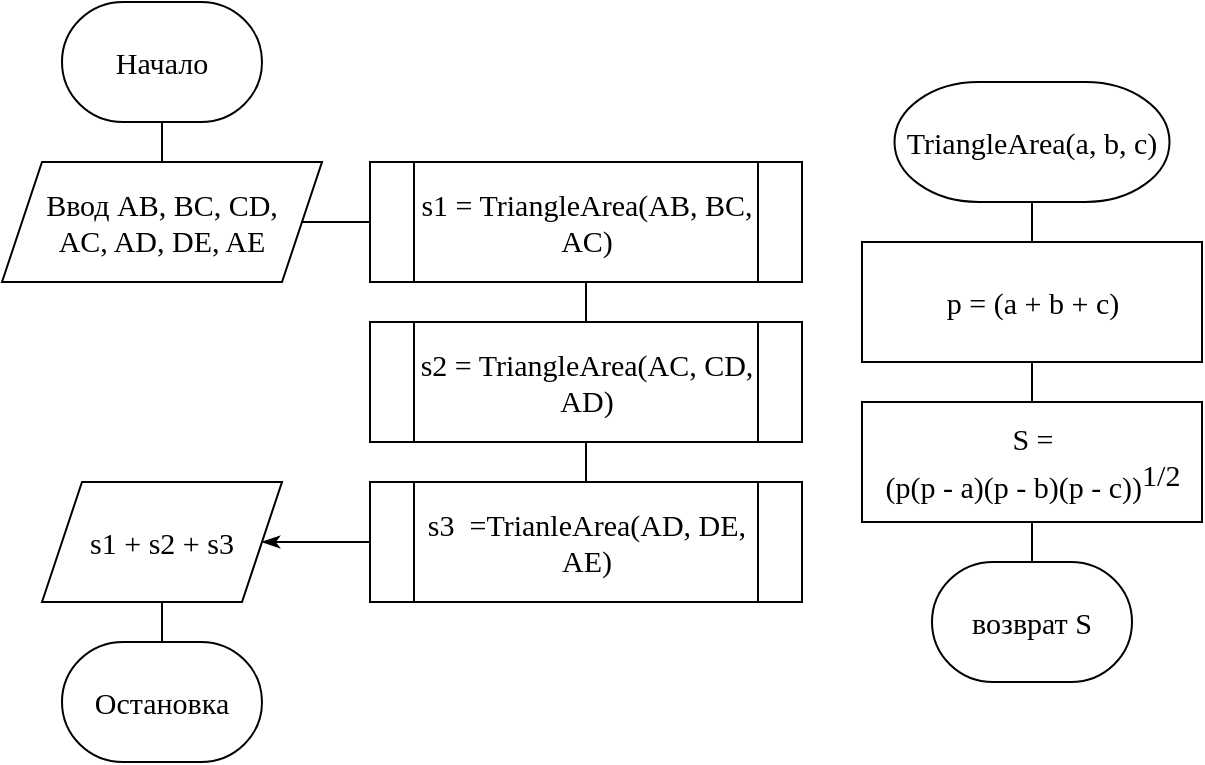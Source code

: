 <mxfile version="21.1.7" type="github">
  <diagram id="eZZpxYdVpgs_wxXjZtk5" name="Page-1">
    <mxGraphModel dx="954" dy="533" grid="1" gridSize="10" guides="1" tooltips="1" connect="1" arrows="1" fold="1" page="1" pageScale="1" pageWidth="827" pageHeight="1169" math="0" shadow="0">
      <root>
        <mxCell id="0" />
        <mxCell id="1" parent="0" />
        <mxCell id="1gp9kKd6AoPWOsmjoUxT-1" value="Начало" style="strokeWidth=1;html=1;shape=mxgraph.flowchart.terminator;whiteSpace=wrap;fontFamily=Times New Roman;fontSize=15;fontStyle=0" parent="1" vertex="1">
          <mxGeometry x="90" y="70" width="100" height="60" as="geometry" />
        </mxCell>
        <mxCell id="1gp9kKd6AoPWOsmjoUxT-2" value="Ввод AB, BC, CD,&lt;br style=&quot;font-size: 15px;&quot;&gt;AC, AD, DE, AE" style="shape=parallelogram;perimeter=parallelogramPerimeter;whiteSpace=wrap;html=1;fixedSize=1;strokeWidth=1;fontFamily=Times New Roman;fontSize=15;fontStyle=0" parent="1" vertex="1">
          <mxGeometry x="60" y="150" width="160" height="60" as="geometry" />
        </mxCell>
        <mxCell id="1gp9kKd6AoPWOsmjoUxT-3" value="s1 = TriangleArea(AB, BC, AC)" style="shape=process;whiteSpace=wrap;html=1;backgroundOutline=1;strokeWidth=1;fontFamily=Times New Roman;fontSize=15;fontStyle=0" parent="1" vertex="1">
          <mxGeometry x="244" y="150" width="216" height="60" as="geometry" />
        </mxCell>
        <mxCell id="1gp9kKd6AoPWOsmjoUxT-8" value="s1 + s2 + s3" style="shape=parallelogram;perimeter=parallelogramPerimeter;whiteSpace=wrap;html=1;fixedSize=1;strokeWidth=1;fontFamily=Times New Roman;fontSize=15;fontStyle=0" parent="1" vertex="1">
          <mxGeometry x="80" y="310" width="120" height="60" as="geometry" />
        </mxCell>
        <mxCell id="1gp9kKd6AoPWOsmjoUxT-9" value="Остановка" style="strokeWidth=1;html=1;shape=mxgraph.flowchart.terminator;whiteSpace=wrap;fontFamily=Times New Roman;fontSize=15;fontStyle=0" parent="1" vertex="1">
          <mxGeometry x="90" y="390" width="100" height="60" as="geometry" />
        </mxCell>
        <mxCell id="1gp9kKd6AoPWOsmjoUxT-10" value="TriangleArea(a, b, c)" style="strokeWidth=1;html=1;shape=mxgraph.flowchart.terminator;whiteSpace=wrap;fontFamily=Times New Roman;fontSize=15;fontStyle=0" parent="1" vertex="1">
          <mxGeometry x="506.25" y="110" width="137.5" height="60" as="geometry" />
        </mxCell>
        <mxCell id="1gp9kKd6AoPWOsmjoUxT-11" value="возврат S" style="strokeWidth=1;html=1;shape=mxgraph.flowchart.terminator;whiteSpace=wrap;fontFamily=Times New Roman;fontSize=15;fontStyle=0" parent="1" vertex="1">
          <mxGeometry x="525" y="350" width="100" height="60" as="geometry" />
        </mxCell>
        <mxCell id="1gp9kKd6AoPWOsmjoUxT-12" value="p = (a + b + c)" style="html=1;dashed=0;whitespace=wrap;strokeWidth=1;fontFamily=Times New Roman;fontSize=15;fontStyle=0" parent="1" vertex="1">
          <mxGeometry x="490" y="190" width="170" height="60" as="geometry" />
        </mxCell>
        <mxCell id="1gp9kKd6AoPWOsmjoUxT-13" value="&lt;div style=&quot;font-size: 15px;&quot;&gt;S = &lt;br style=&quot;font-size: 15px;&quot;&gt;&lt;/div&gt;&lt;div style=&quot;font-size: 15px;&quot;&gt;(p(p - a)(p - b)(p - c))&lt;sup style=&quot;font-size: 15px;&quot;&gt;1/2&lt;/sup&gt;&lt;/div&gt;" style="html=1;dashed=0;whitespace=wrap;strokeWidth=1;fontFamily=Times New Roman;fontSize=15;fontStyle=0" parent="1" vertex="1">
          <mxGeometry x="490" y="270" width="170" height="60" as="geometry" />
        </mxCell>
        <mxCell id="1gp9kKd6AoPWOsmjoUxT-14" value="s2 = TriangleArea(AC, CD, AD)" style="shape=process;whiteSpace=wrap;html=1;backgroundOutline=1;strokeWidth=1;fontFamily=Times New Roman;fontSize=15;fontStyle=0" parent="1" vertex="1">
          <mxGeometry x="244" y="230" width="216" height="60" as="geometry" />
        </mxCell>
        <mxCell id="1gp9kKd6AoPWOsmjoUxT-15" value="s3&amp;nbsp; =TrianleArea(AD, DE, AE)" style="shape=process;whiteSpace=wrap;html=1;backgroundOutline=1;strokeWidth=1;fontFamily=Times New Roman;fontSize=15;fontStyle=0" parent="1" vertex="1">
          <mxGeometry x="244" y="310" width="216" height="60" as="geometry" />
        </mxCell>
        <mxCell id="1gp9kKd6AoPWOsmjoUxT-16" value="" style="endArrow=none;html=1;entryX=0.5;entryY=1;entryDx=0;entryDy=0;entryPerimeter=0;exitX=0.5;exitY=0;exitDx=0;exitDy=0;strokeWidth=1;fontFamily=Times New Roman;fontSize=15;fontStyle=0" parent="1" source="1gp9kKd6AoPWOsmjoUxT-2" target="1gp9kKd6AoPWOsmjoUxT-1" edge="1">
          <mxGeometry width="50" height="50" relative="1" as="geometry">
            <mxPoint x="220" y="140" as="sourcePoint" />
            <mxPoint x="270" y="90" as="targetPoint" />
          </mxGeometry>
        </mxCell>
        <mxCell id="1gp9kKd6AoPWOsmjoUxT-18" value="" style="endArrow=none;html=1;entryX=1;entryY=0.5;entryDx=0;entryDy=0;exitX=0;exitY=0.5;exitDx=0;exitDy=0;strokeWidth=1;fontFamily=Times New Roman;fontSize=15;fontStyle=0" parent="1" source="1gp9kKd6AoPWOsmjoUxT-3" target="1gp9kKd6AoPWOsmjoUxT-2" edge="1">
          <mxGeometry width="50" height="50" relative="1" as="geometry">
            <mxPoint x="140" y="170" as="sourcePoint" />
            <mxPoint x="140" y="150" as="targetPoint" />
          </mxGeometry>
        </mxCell>
        <mxCell id="1gp9kKd6AoPWOsmjoUxT-19" value="" style="endArrow=none;html=1;entryX=0.5;entryY=1;entryDx=0;entryDy=0;exitX=0.5;exitY=0;exitDx=0;exitDy=0;strokeWidth=1;fontFamily=Times New Roman;fontSize=15;fontStyle=0" parent="1" source="1gp9kKd6AoPWOsmjoUxT-14" target="1gp9kKd6AoPWOsmjoUxT-3" edge="1">
          <mxGeometry width="50" height="50" relative="1" as="geometry">
            <mxPoint x="184" y="180" as="sourcePoint" />
            <mxPoint x="184" y="160" as="targetPoint" />
          </mxGeometry>
        </mxCell>
        <mxCell id="1gp9kKd6AoPWOsmjoUxT-20" value="" style="endArrow=none;html=1;entryX=0.5;entryY=1;entryDx=0;entryDy=0;exitX=0.5;exitY=0;exitDx=0;exitDy=0;strokeWidth=1;fontFamily=Times New Roman;fontSize=15;fontStyle=0" parent="1" source="1gp9kKd6AoPWOsmjoUxT-15" target="1gp9kKd6AoPWOsmjoUxT-14" edge="1">
          <mxGeometry width="50" height="50" relative="1" as="geometry">
            <mxPoint x="194" y="190" as="sourcePoint" />
            <mxPoint x="194" y="170" as="targetPoint" />
          </mxGeometry>
        </mxCell>
        <mxCell id="1gp9kKd6AoPWOsmjoUxT-21" value="" style="endArrow=none;html=1;exitX=0.5;exitY=0;exitDx=0;exitDy=0;exitPerimeter=0;strokeWidth=1;fontFamily=Times New Roman;fontSize=15;fontStyle=0" parent="1" source="1gp9kKd6AoPWOsmjoUxT-9" target="1gp9kKd6AoPWOsmjoUxT-8" edge="1">
          <mxGeometry width="50" height="50" relative="1" as="geometry">
            <mxPoint x="280" y="320" as="sourcePoint" />
            <mxPoint x="280" y="300" as="targetPoint" />
          </mxGeometry>
        </mxCell>
        <mxCell id="1gp9kKd6AoPWOsmjoUxT-23" value="" style="endArrow=none;html=1;entryX=0.5;entryY=1;entryDx=0;entryDy=0;entryPerimeter=0;strokeWidth=1;fontFamily=Times New Roman;fontSize=15;fontStyle=0" parent="1" source="1gp9kKd6AoPWOsmjoUxT-12" target="1gp9kKd6AoPWOsmjoUxT-10" edge="1">
          <mxGeometry width="50" height="50" relative="1" as="geometry">
            <mxPoint x="380" y="370" as="sourcePoint" />
            <mxPoint x="380" y="350" as="targetPoint" />
          </mxGeometry>
        </mxCell>
        <mxCell id="1gp9kKd6AoPWOsmjoUxT-24" value="" style="endArrow=none;html=1;entryX=0.5;entryY=1;entryDx=0;entryDy=0;exitX=0.5;exitY=0;exitDx=0;exitDy=0;strokeWidth=1;fontFamily=Times New Roman;fontSize=15;fontStyle=0" parent="1" source="1gp9kKd6AoPWOsmjoUxT-13" target="1gp9kKd6AoPWOsmjoUxT-12" edge="1">
          <mxGeometry width="50" height="50" relative="1" as="geometry">
            <mxPoint x="550" y="200" as="sourcePoint" />
            <mxPoint x="550" y="180" as="targetPoint" />
          </mxGeometry>
        </mxCell>
        <mxCell id="1gp9kKd6AoPWOsmjoUxT-25" value="" style="endArrow=none;html=1;entryX=0.5;entryY=1;entryDx=0;entryDy=0;exitX=0.5;exitY=0;exitDx=0;exitDy=0;exitPerimeter=0;strokeWidth=1;fontFamily=Times New Roman;fontSize=15;fontStyle=0" parent="1" source="1gp9kKd6AoPWOsmjoUxT-11" target="1gp9kKd6AoPWOsmjoUxT-13" edge="1">
          <mxGeometry width="50" height="50" relative="1" as="geometry">
            <mxPoint x="560" y="210" as="sourcePoint" />
            <mxPoint x="560" y="190" as="targetPoint" />
          </mxGeometry>
        </mxCell>
        <mxCell id="1gp9kKd6AoPWOsmjoUxT-26" value="" style="endArrow=classicThin;html=1;entryX=1;entryY=0.5;entryDx=0;entryDy=0;exitX=0;exitY=0.5;exitDx=0;exitDy=0;strokeWidth=1;endFill=1;fontFamily=Times New Roman;fontSize=15;fontStyle=0" parent="1" source="1gp9kKd6AoPWOsmjoUxT-15" target="1gp9kKd6AoPWOsmjoUxT-8" edge="1">
          <mxGeometry width="50" height="50" relative="1" as="geometry">
            <mxPoint x="240" y="530" as="sourcePoint" />
            <mxPoint x="290" y="480" as="targetPoint" />
          </mxGeometry>
        </mxCell>
      </root>
    </mxGraphModel>
  </diagram>
</mxfile>
